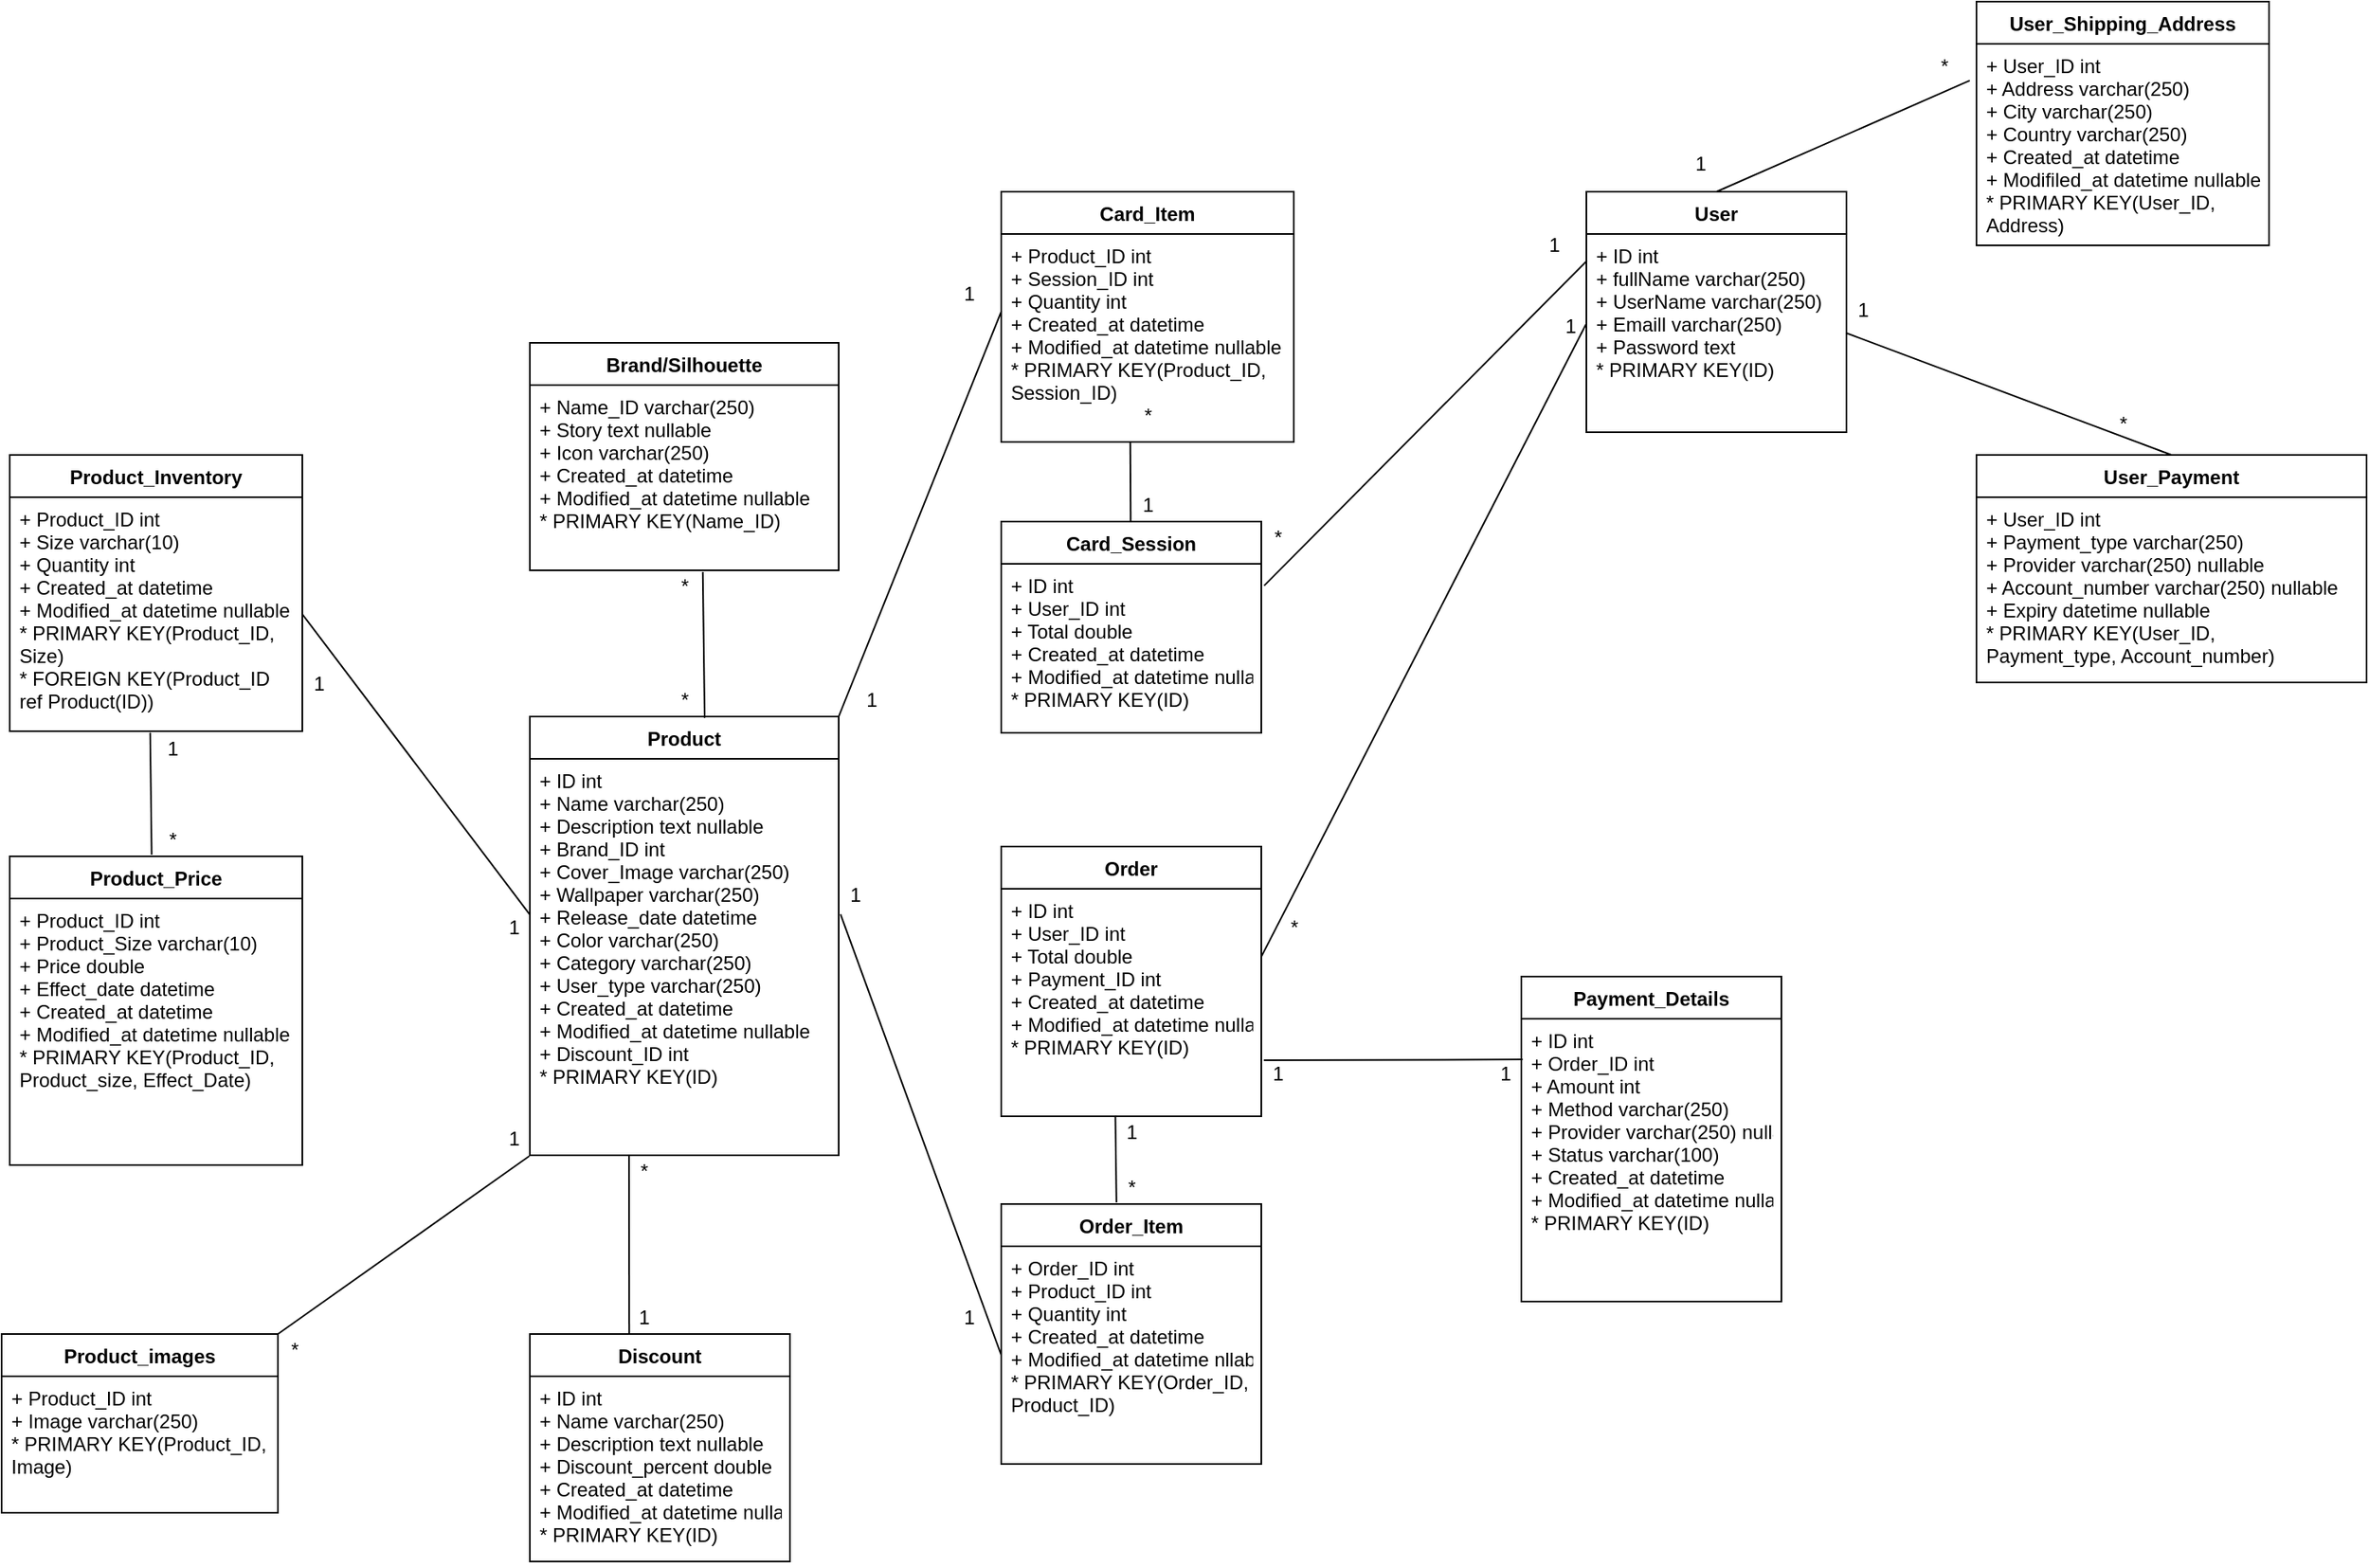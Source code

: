 <mxfile version="16.4.0" type="device"><diagram id="C5RBs43oDa-KdzZeNtuy" name="Page-1"><mxGraphModel dx="790" dy="502" grid="1" gridSize="10" guides="1" tooltips="1" connect="1" arrows="1" fold="1" page="1" pageScale="1" pageWidth="1600" pageHeight="1200" math="0" shadow="0"><root><mxCell id="WIyWlLk6GJQsqaUBKTNV-0"/><mxCell id="WIyWlLk6GJQsqaUBKTNV-1" parent="WIyWlLk6GJQsqaUBKTNV-0"/><mxCell id="3xXqWXQJbxBXgRaZJn6x-3" value="Product" style="swimlane;fontStyle=1;align=center;verticalAlign=top;childLayout=stackLayout;horizontal=1;startSize=26;horizontalStack=0;resizeParent=1;resizeParentMax=0;resizeLast=0;collapsible=1;marginBottom=0;" vertex="1" parent="WIyWlLk6GJQsqaUBKTNV-1"><mxGeometry x="430" y="520" width="190" height="270" as="geometry"/></mxCell><mxCell id="3xXqWXQJbxBXgRaZJn6x-4" value="+ ID int&#10;+ Name varchar(250)&#10;+ Description text nullable&#10;+ Brand_ID int&#10;+ Cover_Image varchar(250)&#10;+ Wallpaper varchar(250)&#10;+ Release_date datetime&#10;+ Color varchar(250)&#10;+ Category varchar(250)&#10;+ User_type varchar(250)&#10;+ Created_at datetime&#10;+ Modified_at datetime nullable&#10;+ Discount_ID int&#10;* PRIMARY KEY(ID)" style="text;strokeColor=none;fillColor=none;align=left;verticalAlign=top;spacingLeft=4;spacingRight=4;overflow=hidden;rotatable=0;points=[[0,0.5],[1,0.5]];portConstraint=eastwest;" vertex="1" parent="3xXqWXQJbxBXgRaZJn6x-3"><mxGeometry y="26" width="190" height="244" as="geometry"/></mxCell><mxCell id="3xXqWXQJbxBXgRaZJn6x-10" value="Brand/Silhouette" style="swimlane;fontStyle=1;align=center;verticalAlign=top;childLayout=stackLayout;horizontal=1;startSize=26;horizontalStack=0;resizeParent=1;resizeParentMax=0;resizeLast=0;collapsible=1;marginBottom=0;" vertex="1" parent="WIyWlLk6GJQsqaUBKTNV-1"><mxGeometry x="430" y="290" width="190" height="140" as="geometry"/></mxCell><mxCell id="3xXqWXQJbxBXgRaZJn6x-11" value="+ Name_ID varchar(250)&#10;+ Story text nullable&#10;+ Icon varchar(250)&#10;+ Created_at datetime&#10;+ Modified_at datetime nullable&#10;* PRIMARY KEY(Name_ID) " style="text;strokeColor=none;fillColor=none;align=left;verticalAlign=top;spacingLeft=4;spacingRight=4;overflow=hidden;rotatable=0;points=[[0,0.5],[1,0.5]];portConstraint=eastwest;" vertex="1" parent="3xXqWXQJbxBXgRaZJn6x-10"><mxGeometry y="26" width="190" height="114" as="geometry"/></mxCell><mxCell id="3xXqWXQJbxBXgRaZJn6x-23" value="Product_Inventory" style="swimlane;fontStyle=1;align=center;verticalAlign=top;childLayout=stackLayout;horizontal=1;startSize=26;horizontalStack=0;resizeParent=1;resizeParentMax=0;resizeLast=0;collapsible=1;marginBottom=0;" vertex="1" parent="WIyWlLk6GJQsqaUBKTNV-1"><mxGeometry x="110" y="359" width="180" height="170" as="geometry"/></mxCell><mxCell id="3xXqWXQJbxBXgRaZJn6x-24" value="+ Product_ID int&#10;+ Size varchar(10)&#10;+ Quantity int&#10;+ Created_at datetime&#10;+ Modified_at datetime nullable&#10;* PRIMARY KEY(Product_ID,&#10;Size)&#10;* FOREIGN KEY(Product_ID&#10;ref Product(ID))" style="text;strokeColor=none;fillColor=none;align=left;verticalAlign=top;spacingLeft=4;spacingRight=4;overflow=hidden;rotatable=0;points=[[0,0.5],[1,0.5]];portConstraint=eastwest;labelBackgroundColor=default;" vertex="1" parent="3xXqWXQJbxBXgRaZJn6x-23"><mxGeometry y="26" width="180" height="144" as="geometry"/></mxCell><mxCell id="3xXqWXQJbxBXgRaZJn6x-27" value="Product_Price" style="swimlane;fontStyle=1;align=center;verticalAlign=top;childLayout=stackLayout;horizontal=1;startSize=26;horizontalStack=0;resizeParent=1;resizeParentMax=0;resizeLast=0;collapsible=1;marginBottom=0;" vertex="1" parent="WIyWlLk6GJQsqaUBKTNV-1"><mxGeometry x="110" y="606" width="180" height="190" as="geometry"/></mxCell><mxCell id="3xXqWXQJbxBXgRaZJn6x-28" value="+ Product_ID int&#10;+ Product_Size varchar(10)&#10;+ Price double&#10;+ Effect_date datetime&#10;+ Created_at datetime&#10;+ Modified_at datetime nullable&#10;* PRIMARY KEY(Product_ID,&#10;Product_size, Effect_Date)" style="text;strokeColor=none;fillColor=none;align=left;verticalAlign=top;spacingLeft=4;spacingRight=4;overflow=hidden;rotatable=0;points=[[0,0.5],[1,0.5]];portConstraint=eastwest;" vertex="1" parent="3xXqWXQJbxBXgRaZJn6x-27"><mxGeometry y="26" width="180" height="164" as="geometry"/></mxCell><mxCell id="3xXqWXQJbxBXgRaZJn6x-34" value="Card_Item" style="swimlane;fontStyle=1;align=center;verticalAlign=top;childLayout=stackLayout;horizontal=1;startSize=26;horizontalStack=0;resizeParent=1;resizeParentMax=0;resizeLast=0;collapsible=1;marginBottom=0;" vertex="1" parent="WIyWlLk6GJQsqaUBKTNV-1"><mxGeometry x="720" y="197" width="180" height="154" as="geometry"/></mxCell><mxCell id="3xXqWXQJbxBXgRaZJn6x-35" value="+ Product_ID int&#10;+ Session_ID int&#10;+ Quantity int&#10;+ Created_at datetime&#10;+ Modified_at datetime nullable&#10;* PRIMARY KEY(Product_ID,&#10;Session_ID)" style="text;strokeColor=none;fillColor=none;align=left;verticalAlign=top;spacingLeft=4;spacingRight=4;overflow=hidden;rotatable=0;points=[[0,0.5],[1,0.5]];portConstraint=eastwest;" vertex="1" parent="3xXqWXQJbxBXgRaZJn6x-34"><mxGeometry y="26" width="180" height="128" as="geometry"/></mxCell><mxCell id="3xXqWXQJbxBXgRaZJn6x-38" value="Card_Session&#10;" style="swimlane;fontStyle=1;align=center;verticalAlign=top;childLayout=stackLayout;horizontal=1;startSize=26;horizontalStack=0;resizeParent=1;resizeParentMax=0;resizeLast=0;collapsible=1;marginBottom=0;" vertex="1" parent="WIyWlLk6GJQsqaUBKTNV-1"><mxGeometry x="720" y="400" width="160" height="130" as="geometry"/></mxCell><mxCell id="3xXqWXQJbxBXgRaZJn6x-39" value="+ ID int&#10;+ User_ID int&#10;+ Total double&#10;+ Created_at datetime&#10;+ Modified_at datetime nullable&#10;* PRIMARY KEY(ID)" style="text;strokeColor=none;fillColor=none;align=left;verticalAlign=top;spacingLeft=4;spacingRight=4;overflow=hidden;rotatable=0;points=[[0,0.5],[1,0.5]];portConstraint=eastwest;" vertex="1" parent="3xXqWXQJbxBXgRaZJn6x-38"><mxGeometry y="26" width="160" height="104" as="geometry"/></mxCell><mxCell id="3xXqWXQJbxBXgRaZJn6x-42" value="Order" style="swimlane;fontStyle=1;align=center;verticalAlign=top;childLayout=stackLayout;horizontal=1;startSize=26;horizontalStack=0;resizeParent=1;resizeParentMax=0;resizeLast=0;collapsible=1;marginBottom=0;" vertex="1" parent="WIyWlLk6GJQsqaUBKTNV-1"><mxGeometry x="720" y="600" width="160" height="166" as="geometry"/></mxCell><mxCell id="3xXqWXQJbxBXgRaZJn6x-43" value="+ ID int&#10;+ User_ID int&#10;+ Total double&#10;+ Payment_ID int&#10;+ Created_at datetime&#10;+ Modified_at datetime nullable&#10;* PRIMARY KEY(ID)" style="text;strokeColor=none;fillColor=none;align=left;verticalAlign=top;spacingLeft=4;spacingRight=4;overflow=hidden;rotatable=0;points=[[0,0.5],[1,0.5]];portConstraint=eastwest;" vertex="1" parent="3xXqWXQJbxBXgRaZJn6x-42"><mxGeometry y="26" width="160" height="140" as="geometry"/></mxCell><mxCell id="3xXqWXQJbxBXgRaZJn6x-46" value="Order_Item" style="swimlane;fontStyle=1;align=center;verticalAlign=top;childLayout=stackLayout;horizontal=1;startSize=26;horizontalStack=0;resizeParent=1;resizeParentMax=0;resizeLast=0;collapsible=1;marginBottom=0;" vertex="1" parent="WIyWlLk6GJQsqaUBKTNV-1"><mxGeometry x="720" y="820" width="160" height="160" as="geometry"/></mxCell><mxCell id="3xXqWXQJbxBXgRaZJn6x-47" value="+ Order_ID int&#10;+ Product_ID int&#10;+ Quantity int&#10;+ Created_at datetime&#10;+ Modified_at datetime nllable&#10;* PRIMARY KEY(Order_ID,&#10;Product_ID)" style="text;strokeColor=none;fillColor=none;align=left;verticalAlign=top;spacingLeft=4;spacingRight=4;overflow=hidden;rotatable=0;points=[[0,0.5],[1,0.5]];portConstraint=eastwest;" vertex="1" parent="3xXqWXQJbxBXgRaZJn6x-46"><mxGeometry y="26" width="160" height="134" as="geometry"/></mxCell><mxCell id="3xXqWXQJbxBXgRaZJn6x-50" value="Payment_Details" style="swimlane;fontStyle=1;align=center;verticalAlign=top;childLayout=stackLayout;horizontal=1;startSize=26;horizontalStack=0;resizeParent=1;resizeParentMax=0;resizeLast=0;collapsible=1;marginBottom=0;" vertex="1" parent="WIyWlLk6GJQsqaUBKTNV-1"><mxGeometry x="1040" y="680" width="160" height="200" as="geometry"/></mxCell><mxCell id="3xXqWXQJbxBXgRaZJn6x-51" value="+ ID int&#10;+ Order_ID int&#10;+ Amount int&#10;+ Method varchar(250)&#10;+ Provider varchar(250) nullable&#10;+ Status varchar(100)&#10;+ Created_at datetime&#10;+ Modified_at datetime nullable&#10;* PRIMARY KEY(ID)" style="text;strokeColor=none;fillColor=none;align=left;verticalAlign=top;spacingLeft=4;spacingRight=4;overflow=hidden;rotatable=0;points=[[0,0.5],[1,0.5]];portConstraint=eastwest;" vertex="1" parent="3xXqWXQJbxBXgRaZJn6x-50"><mxGeometry y="26" width="160" height="174" as="geometry"/></mxCell><mxCell id="3xXqWXQJbxBXgRaZJn6x-54" value="User" style="swimlane;fontStyle=1;align=center;verticalAlign=top;childLayout=stackLayout;horizontal=1;startSize=26;horizontalStack=0;resizeParent=1;resizeParentMax=0;resizeLast=0;collapsible=1;marginBottom=0;" vertex="1" parent="WIyWlLk6GJQsqaUBKTNV-1"><mxGeometry x="1080" y="197" width="160" height="148" as="geometry"/></mxCell><mxCell id="3xXqWXQJbxBXgRaZJn6x-55" value="+ ID int&#10;+ fullName varchar(250)&#10;+ UserName varchar(250)&#10;+ Emaill varchar(250)&#10;+ Password text&#10;* PRIMARY KEY(ID)" style="text;strokeColor=none;fillColor=none;align=left;verticalAlign=top;spacingLeft=4;spacingRight=4;overflow=hidden;rotatable=0;points=[[0,0.5],[1,0.5]];portConstraint=eastwest;" vertex="1" parent="3xXqWXQJbxBXgRaZJn6x-54"><mxGeometry y="26" width="160" height="122" as="geometry"/></mxCell><mxCell id="3xXqWXQJbxBXgRaZJn6x-58" value="User_Shipping_Address" style="swimlane;fontStyle=1;align=center;verticalAlign=top;childLayout=stackLayout;horizontal=1;startSize=26;horizontalStack=0;resizeParent=1;resizeParentMax=0;resizeLast=0;collapsible=1;marginBottom=0;" vertex="1" parent="WIyWlLk6GJQsqaUBKTNV-1"><mxGeometry x="1320" y="80" width="180" height="150" as="geometry"/></mxCell><mxCell id="3xXqWXQJbxBXgRaZJn6x-59" value="+ User_ID int&#10;+ Address varchar(250)&#10;+ City varchar(250)&#10;+ Country varchar(250)&#10;+ Created_at datetime&#10;+ Modifiled_at datetime nullable&#10;* PRIMARY KEY(User_ID,&#10;Address)" style="text;strokeColor=none;fillColor=none;align=left;verticalAlign=top;spacingLeft=4;spacingRight=4;overflow=hidden;rotatable=0;points=[[0,0.5],[1,0.5]];portConstraint=eastwest;" vertex="1" parent="3xXqWXQJbxBXgRaZJn6x-58"><mxGeometry y="26" width="180" height="124" as="geometry"/></mxCell><mxCell id="3xXqWXQJbxBXgRaZJn6x-62" value="User_Payment" style="swimlane;fontStyle=1;align=center;verticalAlign=top;childLayout=stackLayout;horizontal=1;startSize=26;horizontalStack=0;resizeParent=1;resizeParentMax=0;resizeLast=0;collapsible=1;marginBottom=0;" vertex="1" parent="WIyWlLk6GJQsqaUBKTNV-1"><mxGeometry x="1320" y="359" width="240" height="140" as="geometry"/></mxCell><mxCell id="3xXqWXQJbxBXgRaZJn6x-63" value="+ User_ID int&#10;+ Payment_type varchar(250)&#10;+ Provider varchar(250) nullable&#10;+ Account_number varchar(250) nullable&#10;+ Expiry datetime nullable&#10;* PRIMARY KEY(User_ID, &#10;Payment_type, Account_number)" style="text;strokeColor=none;fillColor=none;align=left;verticalAlign=top;spacingLeft=4;spacingRight=4;overflow=hidden;rotatable=0;points=[[0,0.5],[1,0.5]];portConstraint=eastwest;" vertex="1" parent="3xXqWXQJbxBXgRaZJn6x-62"><mxGeometry y="26" width="240" height="114" as="geometry"/></mxCell><mxCell id="3xXqWXQJbxBXgRaZJn6x-73" value="" style="endArrow=none;html=1;rounded=0;entryX=0.56;entryY=1.009;entryDx=0;entryDy=0;entryPerimeter=0;exitX=0.566;exitY=0.003;exitDx=0;exitDy=0;exitPerimeter=0;" edge="1" parent="WIyWlLk6GJQsqaUBKTNV-1" source="3xXqWXQJbxBXgRaZJn6x-3" target="3xXqWXQJbxBXgRaZJn6x-11"><mxGeometry width="50" height="50" relative="1" as="geometry"><mxPoint x="430" y="499" as="sourcePoint"/><mxPoint x="480" y="449" as="targetPoint"/></mxGeometry></mxCell><mxCell id="3xXqWXQJbxBXgRaZJn6x-75" value="" style="endArrow=none;html=1;rounded=0;exitX=0.485;exitY=-0.005;exitDx=0;exitDy=0;exitPerimeter=0;entryX=0.48;entryY=1.006;entryDx=0;entryDy=0;entryPerimeter=0;" edge="1" parent="WIyWlLk6GJQsqaUBKTNV-1" source="3xXqWXQJbxBXgRaZJn6x-27" target="3xXqWXQJbxBXgRaZJn6x-24"><mxGeometry width="50" height="50" relative="1" as="geometry"><mxPoint x="150" y="640" as="sourcePoint"/><mxPoint x="197" y="570" as="targetPoint"/></mxGeometry></mxCell><mxCell id="3xXqWXQJbxBXgRaZJn6x-76" value="" style="endArrow=none;html=1;rounded=0;entryX=1;entryY=0.5;entryDx=0;entryDy=0;exitX=0;exitY=0.393;exitDx=0;exitDy=0;exitPerimeter=0;" edge="1" parent="WIyWlLk6GJQsqaUBKTNV-1" source="3xXqWXQJbxBXgRaZJn6x-4" target="3xXqWXQJbxBXgRaZJn6x-24"><mxGeometry width="50" height="50" relative="1" as="geometry"><mxPoint x="380.0" y="655.19" as="sourcePoint"/><mxPoint x="380.0" y="544.998" as="targetPoint"/></mxGeometry></mxCell><mxCell id="3xXqWXQJbxBXgRaZJn6x-77" value="" style="endArrow=none;html=1;rounded=0;entryX=0.001;entryY=0.37;entryDx=0;entryDy=0;entryPerimeter=0;exitX=1;exitY=0;exitDx=0;exitDy=0;" edge="1" parent="WIyWlLk6GJQsqaUBKTNV-1" source="3xXqWXQJbxBXgRaZJn6x-3" target="3xXqWXQJbxBXgRaZJn6x-35"><mxGeometry width="50" height="50" relative="1" as="geometry"><mxPoint x="680.0" y="370.19" as="sourcePoint"/><mxPoint x="680.0" y="259.998" as="targetPoint"/></mxGeometry></mxCell><mxCell id="3xXqWXQJbxBXgRaZJn6x-80" value="" style="endArrow=none;html=1;rounded=0;entryX=-0.002;entryY=0.457;entryDx=0;entryDy=0;entryPerimeter=0;exitX=1;exitY=0;exitDx=0;exitDy=0;" edge="1" parent="WIyWlLk6GJQsqaUBKTNV-1" target="3xXqWXQJbxBXgRaZJn6x-55"><mxGeometry width="50" height="50" relative="1" as="geometry"><mxPoint x="880" y="667.83" as="sourcePoint"/><mxPoint x="1007.6" y="409.998" as="targetPoint"/></mxGeometry></mxCell><mxCell id="3xXqWXQJbxBXgRaZJn6x-81" value="" style="endArrow=none;html=1;rounded=0;entryX=0.002;entryY=0.135;entryDx=0;entryDy=0;entryPerimeter=0;exitX=1.011;exitY=0.129;exitDx=0;exitDy=0;exitPerimeter=0;" edge="1" parent="WIyWlLk6GJQsqaUBKTNV-1" source="3xXqWXQJbxBXgRaZJn6x-39" target="3xXqWXQJbxBXgRaZJn6x-55"><mxGeometry width="50" height="50" relative="1" as="geometry"><mxPoint x="870" y="454.83" as="sourcePoint"/><mxPoint x="997.6" y="196.998" as="targetPoint"/></mxGeometry></mxCell><mxCell id="3xXqWXQJbxBXgRaZJn6x-82" value="" style="endArrow=none;html=1;rounded=0;entryX=-0.023;entryY=0.182;entryDx=0;entryDy=0;entryPerimeter=0;exitX=0.5;exitY=0;exitDx=0;exitDy=0;" edge="1" parent="WIyWlLk6GJQsqaUBKTNV-1" source="3xXqWXQJbxBXgRaZJn6x-54" target="3xXqWXQJbxBXgRaZJn6x-59"><mxGeometry width="50" height="50" relative="1" as="geometry"><mxPoint x="1130" y="257.83" as="sourcePoint"/><mxPoint x="1257.6" y="-0.002" as="targetPoint"/></mxGeometry></mxCell><mxCell id="3xXqWXQJbxBXgRaZJn6x-83" value="" style="endArrow=none;html=1;rounded=0;entryX=0.011;entryY=-0.028;entryDx=0;entryDy=0;entryPerimeter=0;exitX=0.443;exitY=-0.006;exitDx=0;exitDy=0;exitPerimeter=0;" edge="1" parent="WIyWlLk6GJQsqaUBKTNV-1" source="3xXqWXQJbxBXgRaZJn6x-46" target="3xXqWXQJbxBXgRaZJn6x-109"><mxGeometry width="50" height="50" relative="1" as="geometry"><mxPoint x="630" y="560" as="sourcePoint"/><mxPoint x="757.6" y="302.168" as="targetPoint"/></mxGeometry></mxCell><mxCell id="3xXqWXQJbxBXgRaZJn6x-84" value="" style="endArrow=none;html=1;rounded=0;entryX=0.441;entryY=0.998;entryDx=0;entryDy=0;entryPerimeter=0;" edge="1" parent="WIyWlLk6GJQsqaUBKTNV-1" source="3xXqWXQJbxBXgRaZJn6x-38" target="3xXqWXQJbxBXgRaZJn6x-35"><mxGeometry width="50" height="50" relative="1" as="geometry"><mxPoint x="640" y="570" as="sourcePoint"/><mxPoint x="767.6" y="312.168" as="targetPoint"/></mxGeometry></mxCell><mxCell id="3xXqWXQJbxBXgRaZJn6x-85" value="" style="endArrow=none;html=1;rounded=0;entryX=0.5;entryY=0;entryDx=0;entryDy=0;exitX=1;exitY=0.5;exitDx=0;exitDy=0;" edge="1" parent="WIyWlLk6GJQsqaUBKTNV-1" source="3xXqWXQJbxBXgRaZJn6x-55" target="3xXqWXQJbxBXgRaZJn6x-62"><mxGeometry width="50" height="50" relative="1" as="geometry"><mxPoint x="650" y="580" as="sourcePoint"/><mxPoint x="777.6" y="322.168" as="targetPoint"/></mxGeometry></mxCell><mxCell id="3xXqWXQJbxBXgRaZJn6x-86" value="" style="endArrow=none;html=1;rounded=0;entryX=0.005;entryY=0.144;entryDx=0;entryDy=0;entryPerimeter=0;exitX=1.01;exitY=0.754;exitDx=0;exitDy=0;exitPerimeter=0;" edge="1" parent="WIyWlLk6GJQsqaUBKTNV-1" source="3xXqWXQJbxBXgRaZJn6x-43" target="3xXqWXQJbxBXgRaZJn6x-51"><mxGeometry width="50" height="50" relative="1" as="geometry"><mxPoint x="660" y="590" as="sourcePoint"/><mxPoint x="787.6" y="332.168" as="targetPoint"/></mxGeometry></mxCell><mxCell id="3xXqWXQJbxBXgRaZJn6x-87" value="*" style="text;html=1;align=center;verticalAlign=middle;resizable=0;points=[];autosize=1;strokeColor=none;fillColor=none;" vertex="1" parent="WIyWlLk6GJQsqaUBKTNV-1"><mxGeometry x="515" y="430" width="20" height="20" as="geometry"/></mxCell><mxCell id="3xXqWXQJbxBXgRaZJn6x-88" value="*" style="text;html=1;align=center;verticalAlign=middle;resizable=0;points=[];autosize=1;strokeColor=none;fillColor=none;" vertex="1" parent="WIyWlLk6GJQsqaUBKTNV-1"><mxGeometry x="515" y="500" width="20" height="20" as="geometry"/></mxCell><mxCell id="3xXqWXQJbxBXgRaZJn6x-93" value="*" style="text;html=1;align=center;verticalAlign=middle;resizable=0;points=[];autosize=1;strokeColor=none;fillColor=none;" vertex="1" parent="WIyWlLk6GJQsqaUBKTNV-1"><mxGeometry x="200" y="586" width="20" height="20" as="geometry"/></mxCell><mxCell id="3xXqWXQJbxBXgRaZJn6x-94" value="1" style="text;html=1;align=center;verticalAlign=middle;resizable=0;points=[];autosize=1;strokeColor=none;fillColor=none;" vertex="1" parent="WIyWlLk6GJQsqaUBKTNV-1"><mxGeometry x="200" y="530" width="20" height="20" as="geometry"/></mxCell><mxCell id="3xXqWXQJbxBXgRaZJn6x-97" value="1" style="text;html=1;align=center;verticalAlign=middle;resizable=0;points=[];autosize=1;strokeColor=none;fillColor=none;" vertex="1" parent="WIyWlLk6GJQsqaUBKTNV-1"><mxGeometry x="290" y="490" width="20" height="20" as="geometry"/></mxCell><mxCell id="3xXqWXQJbxBXgRaZJn6x-98" value="1" style="text;html=1;align=center;verticalAlign=middle;resizable=0;points=[];autosize=1;strokeColor=none;fillColor=none;" vertex="1" parent="WIyWlLk6GJQsqaUBKTNV-1"><mxGeometry x="410" y="640" width="20" height="20" as="geometry"/></mxCell><mxCell id="3xXqWXQJbxBXgRaZJn6x-99" value="1" style="text;html=1;align=center;verticalAlign=middle;resizable=0;points=[];autosize=1;strokeColor=none;fillColor=none;" vertex="1" parent="WIyWlLk6GJQsqaUBKTNV-1"><mxGeometry x="630" y="500" width="20" height="20" as="geometry"/></mxCell><mxCell id="3xXqWXQJbxBXgRaZJn6x-100" value="1" style="text;html=1;align=center;verticalAlign=middle;resizable=0;points=[];autosize=1;strokeColor=none;fillColor=none;" vertex="1" parent="WIyWlLk6GJQsqaUBKTNV-1"><mxGeometry x="690" y="250" width="20" height="20" as="geometry"/></mxCell><mxCell id="3xXqWXQJbxBXgRaZJn6x-103" value="" style="endArrow=none;html=1;rounded=0;exitX=1.006;exitY=0.392;exitDx=0;exitDy=0;exitPerimeter=0;entryX=0;entryY=0.5;entryDx=0;entryDy=0;" edge="1" parent="WIyWlLk6GJQsqaUBKTNV-1" source="3xXqWXQJbxBXgRaZJn6x-4" target="3xXqWXQJbxBXgRaZJn6x-47"><mxGeometry width="50" height="50" relative="1" as="geometry"><mxPoint x="610" y="617.83" as="sourcePoint"/><mxPoint x="670" y="760" as="targetPoint"/></mxGeometry></mxCell><mxCell id="3xXqWXQJbxBXgRaZJn6x-104" value="1" style="text;html=1;align=center;verticalAlign=middle;resizable=0;points=[];autosize=1;strokeColor=none;fillColor=none;" vertex="1" parent="WIyWlLk6GJQsqaUBKTNV-1"><mxGeometry x="620" y="620" width="20" height="20" as="geometry"/></mxCell><mxCell id="3xXqWXQJbxBXgRaZJn6x-105" value="1" style="text;html=1;align=center;verticalAlign=middle;resizable=0;points=[];autosize=1;strokeColor=none;fillColor=none;" vertex="1" parent="WIyWlLk6GJQsqaUBKTNV-1"><mxGeometry x="690" y="880" width="20" height="20" as="geometry"/></mxCell><mxCell id="3xXqWXQJbxBXgRaZJn6x-106" value="1" style="text;html=1;align=center;verticalAlign=middle;resizable=0;points=[];autosize=1;strokeColor=none;fillColor=none;" vertex="1" parent="WIyWlLk6GJQsqaUBKTNV-1"><mxGeometry x="800" y="380" width="20" height="20" as="geometry"/></mxCell><mxCell id="3xXqWXQJbxBXgRaZJn6x-107" value="*" style="text;html=1;align=center;verticalAlign=middle;resizable=0;points=[];autosize=1;strokeColor=none;fillColor=none;" vertex="1" parent="WIyWlLk6GJQsqaUBKTNV-1"><mxGeometry x="800" y="325" width="20" height="20" as="geometry"/></mxCell><mxCell id="3xXqWXQJbxBXgRaZJn6x-109" value="1" style="text;html=1;align=center;verticalAlign=middle;resizable=0;points=[];autosize=1;strokeColor=none;fillColor=none;" vertex="1" parent="WIyWlLk6GJQsqaUBKTNV-1"><mxGeometry x="790" y="766" width="20" height="20" as="geometry"/></mxCell><mxCell id="3xXqWXQJbxBXgRaZJn6x-110" value="*" style="text;html=1;align=center;verticalAlign=middle;resizable=0;points=[];autosize=1;strokeColor=none;fillColor=none;" vertex="1" parent="WIyWlLk6GJQsqaUBKTNV-1"><mxGeometry x="790" y="800" width="20" height="20" as="geometry"/></mxCell><mxCell id="3xXqWXQJbxBXgRaZJn6x-111" value="1" style="text;html=1;align=center;verticalAlign=middle;resizable=0;points=[];autosize=1;strokeColor=none;fillColor=none;" vertex="1" parent="WIyWlLk6GJQsqaUBKTNV-1"><mxGeometry x="1050" y="220" width="20" height="20" as="geometry"/></mxCell><mxCell id="3xXqWXQJbxBXgRaZJn6x-112" value="*" style="text;html=1;align=center;verticalAlign=middle;resizable=0;points=[];autosize=1;strokeColor=none;fillColor=none;" vertex="1" parent="WIyWlLk6GJQsqaUBKTNV-1"><mxGeometry x="880" y="400" width="20" height="20" as="geometry"/></mxCell><mxCell id="3xXqWXQJbxBXgRaZJn6x-113" value="1" style="text;html=1;align=center;verticalAlign=middle;resizable=0;points=[];autosize=1;strokeColor=none;fillColor=none;" vertex="1" parent="WIyWlLk6GJQsqaUBKTNV-1"><mxGeometry x="1060" y="270" width="20" height="20" as="geometry"/></mxCell><mxCell id="3xXqWXQJbxBXgRaZJn6x-114" value="*" style="text;html=1;align=center;verticalAlign=middle;resizable=0;points=[];autosize=1;strokeColor=none;fillColor=none;" vertex="1" parent="WIyWlLk6GJQsqaUBKTNV-1"><mxGeometry x="890" y="640" width="20" height="20" as="geometry"/></mxCell><mxCell id="3xXqWXQJbxBXgRaZJn6x-115" value="1" style="text;html=1;align=center;verticalAlign=middle;resizable=0;points=[];autosize=1;strokeColor=none;fillColor=none;" vertex="1" parent="WIyWlLk6GJQsqaUBKTNV-1"><mxGeometry x="880" y="730" width="20" height="20" as="geometry"/></mxCell><mxCell id="3xXqWXQJbxBXgRaZJn6x-116" value="1" style="text;html=1;align=center;verticalAlign=middle;resizable=0;points=[];autosize=1;strokeColor=none;fillColor=none;" vertex="1" parent="WIyWlLk6GJQsqaUBKTNV-1"><mxGeometry x="1020" y="730" width="20" height="20" as="geometry"/></mxCell><mxCell id="3xXqWXQJbxBXgRaZJn6x-117" value="1" style="text;html=1;align=center;verticalAlign=middle;resizable=0;points=[];autosize=1;strokeColor=none;fillColor=none;" vertex="1" parent="WIyWlLk6GJQsqaUBKTNV-1"><mxGeometry x="1140" y="170" width="20" height="20" as="geometry"/></mxCell><mxCell id="3xXqWXQJbxBXgRaZJn6x-118" value="*" style="text;html=1;align=center;verticalAlign=middle;resizable=0;points=[];autosize=1;strokeColor=none;fillColor=none;" vertex="1" parent="WIyWlLk6GJQsqaUBKTNV-1"><mxGeometry x="1290" y="110" width="20" height="20" as="geometry"/></mxCell><mxCell id="3xXqWXQJbxBXgRaZJn6x-119" value="*" style="text;html=1;align=center;verticalAlign=middle;resizable=0;points=[];autosize=1;strokeColor=none;fillColor=none;" vertex="1" parent="WIyWlLk6GJQsqaUBKTNV-1"><mxGeometry x="1400" y="330" width="20" height="20" as="geometry"/></mxCell><mxCell id="3xXqWXQJbxBXgRaZJn6x-120" value="1" style="text;html=1;align=center;verticalAlign=middle;resizable=0;points=[];autosize=1;strokeColor=none;fillColor=none;" vertex="1" parent="WIyWlLk6GJQsqaUBKTNV-1"><mxGeometry x="1240" y="260" width="20" height="20" as="geometry"/></mxCell><mxCell id="3xXqWXQJbxBXgRaZJn6x-124" value="Discount" style="swimlane;fontStyle=1;align=center;verticalAlign=top;childLayout=stackLayout;horizontal=1;startSize=26;horizontalStack=0;resizeParent=1;resizeParentMax=0;resizeLast=0;collapsible=1;marginBottom=0;" vertex="1" parent="WIyWlLk6GJQsqaUBKTNV-1"><mxGeometry x="430" y="900" width="160" height="140" as="geometry"/></mxCell><mxCell id="3xXqWXQJbxBXgRaZJn6x-125" value="+ ID int&#10;+ Name varchar(250)&#10;+ Description text nullable&#10;+ Discount_percent double&#10;+ Created_at datetime&#10;+ Modified_at datetime nullable&#10;* PRIMARY KEY(ID)" style="text;strokeColor=none;fillColor=none;align=left;verticalAlign=top;spacingLeft=4;spacingRight=4;overflow=hidden;rotatable=0;points=[[0,0.5],[1,0.5]];portConstraint=eastwest;" vertex="1" parent="3xXqWXQJbxBXgRaZJn6x-124"><mxGeometry y="26" width="160" height="114" as="geometry"/></mxCell><mxCell id="3xXqWXQJbxBXgRaZJn6x-128" value="" style="endArrow=none;html=1;rounded=0;exitX=0.382;exitY=0.004;exitDx=0;exitDy=0;exitPerimeter=0;" edge="1" parent="WIyWlLk6GJQsqaUBKTNV-1" source="3xXqWXQJbxBXgRaZJn6x-124"><mxGeometry width="50" height="50" relative="1" as="geometry"><mxPoint x="494.57" y="870.19" as="sourcePoint"/><mxPoint x="491" y="790" as="targetPoint"/></mxGeometry></mxCell><mxCell id="3xXqWXQJbxBXgRaZJn6x-129" value="*" style="text;html=1;align=center;verticalAlign=middle;resizable=0;points=[];autosize=1;strokeColor=none;fillColor=none;" vertex="1" parent="WIyWlLk6GJQsqaUBKTNV-1"><mxGeometry x="490" y="790" width="20" height="20" as="geometry"/></mxCell><mxCell id="3xXqWXQJbxBXgRaZJn6x-130" value="1" style="text;html=1;align=center;verticalAlign=middle;resizable=0;points=[];autosize=1;strokeColor=none;fillColor=none;" vertex="1" parent="WIyWlLk6GJQsqaUBKTNV-1"><mxGeometry x="490" y="880" width="20" height="20" as="geometry"/></mxCell><mxCell id="3xXqWXQJbxBXgRaZJn6x-134" value="Product_images" style="swimlane;fontStyle=1;align=center;verticalAlign=top;childLayout=stackLayout;horizontal=1;startSize=26;horizontalStack=0;resizeParent=1;resizeParentMax=0;resizeLast=0;collapsible=1;marginBottom=0;" vertex="1" parent="WIyWlLk6GJQsqaUBKTNV-1"><mxGeometry x="105" y="900" width="170" height="110" as="geometry"/></mxCell><mxCell id="3xXqWXQJbxBXgRaZJn6x-135" value="+ Product_ID int&#10;+ Image varchar(250)&#10;* PRIMARY KEY(Product_ID,&#10;Image)" style="text;strokeColor=none;fillColor=none;align=left;verticalAlign=top;spacingLeft=4;spacingRight=4;overflow=hidden;rotatable=0;points=[[0,0.5],[1,0.5]];portConstraint=eastwest;" vertex="1" parent="3xXqWXQJbxBXgRaZJn6x-134"><mxGeometry y="26" width="170" height="84" as="geometry"/></mxCell><mxCell id="3xXqWXQJbxBXgRaZJn6x-136" value="" style="endArrow=none;html=1;rounded=0;exitX=1;exitY=0;exitDx=0;exitDy=0;entryX=-0.002;entryY=1.002;entryDx=0;entryDy=0;entryPerimeter=0;" edge="1" parent="WIyWlLk6GJQsqaUBKTNV-1" source="3xXqWXQJbxBXgRaZJn6x-134" target="3xXqWXQJbxBXgRaZJn6x-4"><mxGeometry width="50" height="50" relative="1" as="geometry"><mxPoint x="370.12" y="900.56" as="sourcePoint"/><mxPoint x="370" y="790" as="targetPoint"/></mxGeometry></mxCell><mxCell id="3xXqWXQJbxBXgRaZJn6x-137" value="1" style="text;html=1;align=center;verticalAlign=middle;resizable=0;points=[];autosize=1;strokeColor=none;fillColor=none;" vertex="1" parent="WIyWlLk6GJQsqaUBKTNV-1"><mxGeometry x="410" y="770" width="20" height="20" as="geometry"/></mxCell><mxCell id="3xXqWXQJbxBXgRaZJn6x-138" value="*" style="text;html=1;align=center;verticalAlign=middle;resizable=0;points=[];autosize=1;strokeColor=none;fillColor=none;" vertex="1" parent="WIyWlLk6GJQsqaUBKTNV-1"><mxGeometry x="275" y="900" width="20" height="20" as="geometry"/></mxCell></root></mxGraphModel></diagram></mxfile>